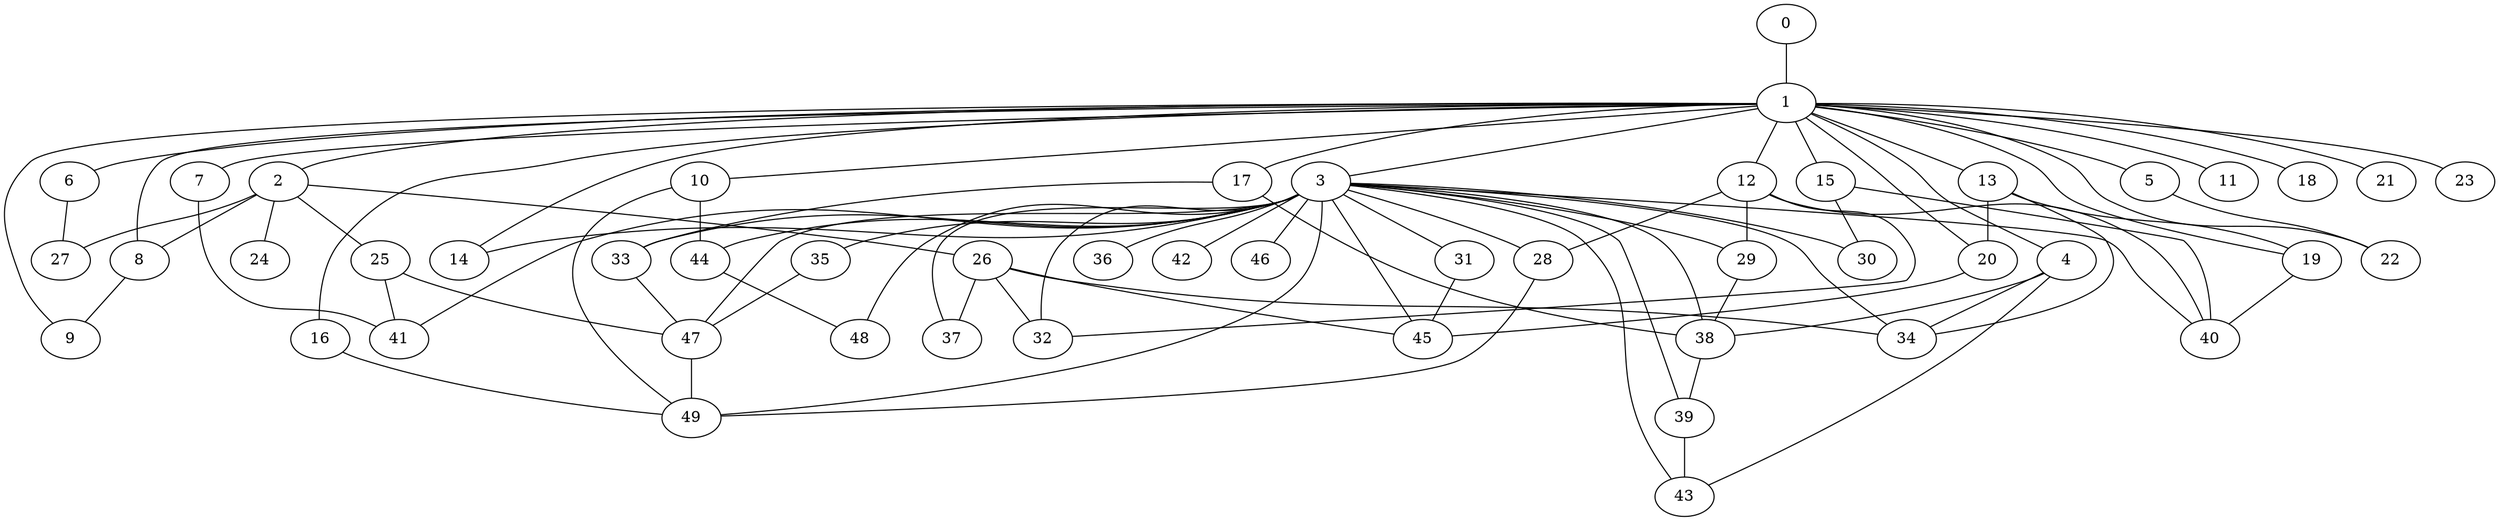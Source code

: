 
graph graphname {
    0 -- 1
1 -- 2
1 -- 3
1 -- 4
1 -- 5
1 -- 6
1 -- 7
1 -- 8
1 -- 9
1 -- 10
1 -- 11
1 -- 12
1 -- 13
1 -- 14
1 -- 15
1 -- 16
1 -- 17
1 -- 18
1 -- 19
1 -- 20
1 -- 21
1 -- 22
1 -- 23
2 -- 24
2 -- 26
2 -- 27
2 -- 25
2 -- 8
3 -- 28
3 -- 29
3 -- 30
3 -- 31
3 -- 32
3 -- 33
3 -- 34
3 -- 35
3 -- 36
3 -- 37
3 -- 38
3 -- 39
3 -- 40
3 -- 41
3 -- 42
3 -- 43
3 -- 44
3 -- 45
3 -- 46
3 -- 47
3 -- 48
3 -- 49
3 -- 14
4 -- 34
4 -- 43
4 -- 38
5 -- 22
6 -- 27
7 -- 41
8 -- 9
10 -- 49
10 -- 44
12 -- 32
12 -- 40
12 -- 29
12 -- 28
13 -- 20
13 -- 19
13 -- 34
15 -- 30
15 -- 40
16 -- 49
17 -- 38
17 -- 33
19 -- 40
20 -- 45
25 -- 47
25 -- 41
26 -- 32
26 -- 37
26 -- 45
26 -- 34
28 -- 49
29 -- 38
31 -- 45
33 -- 47
35 -- 47
38 -- 39
39 -- 43
44 -- 48
47 -- 49

}
